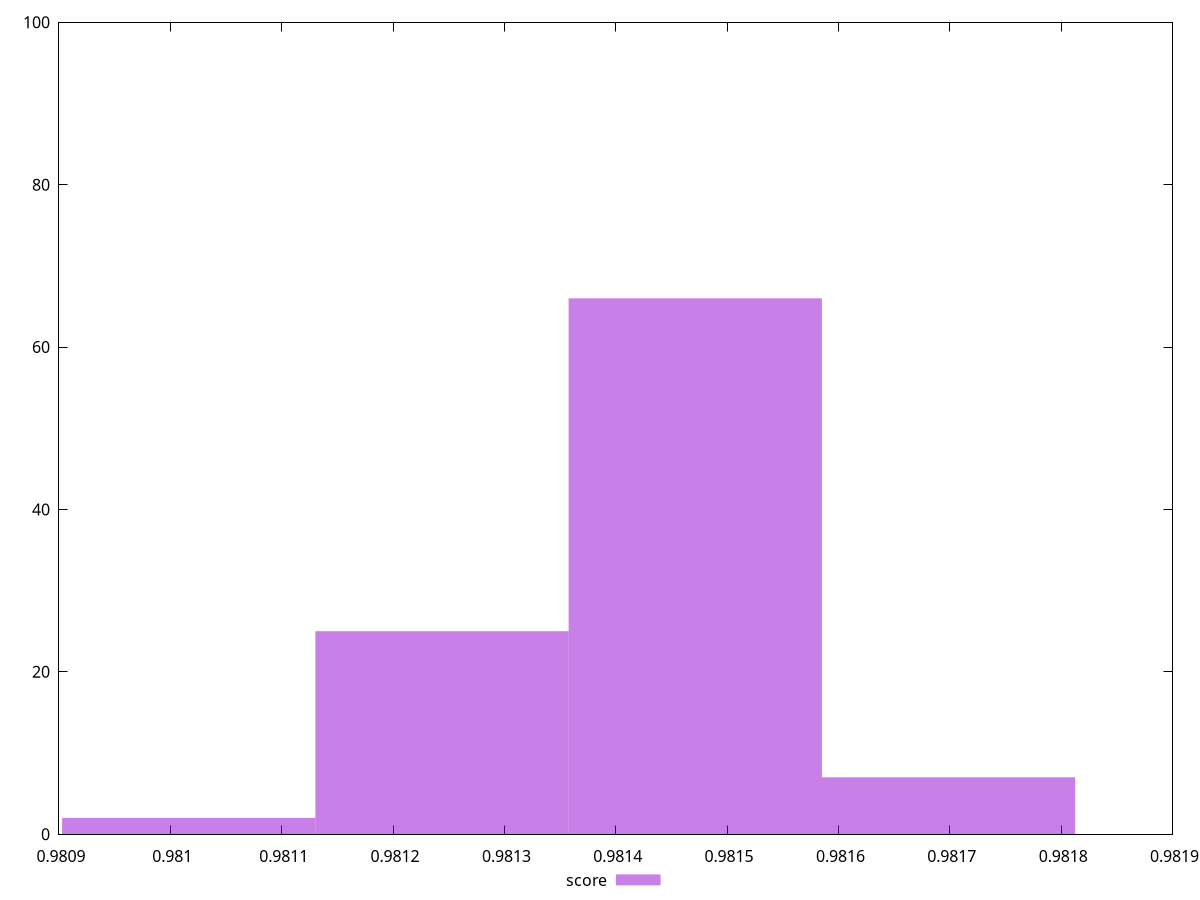 reset
set terminal svg size 640, 490 enhanced background rgb 'white'
set output "reprap/first-contentful-paint/samples/pages+cached+noexternal+nocss/score/histogram.svg"

$score <<EOF
0.9814714249961897 66
0.9812439692777664 25
0.9816988807146129 7
0.9810165135593432 2
EOF

set key outside below
set boxwidth 0.00022745571842321892
set yrange [0:100]
set style fill transparent solid 0.5 noborder

plot \
  $score title "score" with boxes, \


reset